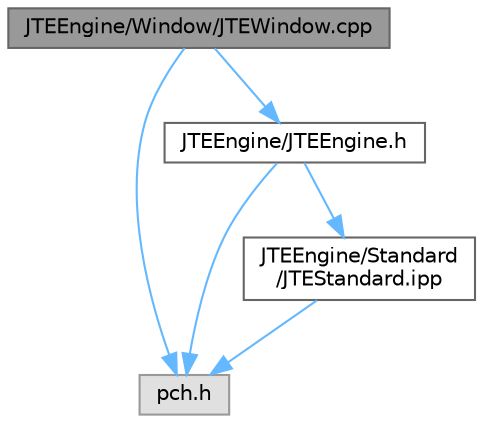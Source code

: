 digraph "JTEEngine/Window/JTEWindow.cpp"
{
 // LATEX_PDF_SIZE
  bgcolor="transparent";
  edge [fontname=Helvetica,fontsize=10,labelfontname=Helvetica,labelfontsize=10];
  node [fontname=Helvetica,fontsize=10,shape=box,height=0.2,width=0.4];
  Node1 [id="Node000001",label="JTEEngine/Window/JTEWindow.cpp",height=0.2,width=0.4,color="gray40", fillcolor="grey60", style="filled", fontcolor="black",tooltip=" "];
  Node1 -> Node2 [id="edge1_Node000001_Node000002",color="steelblue1",style="solid",tooltip=" "];
  Node2 [id="Node000002",label="pch.h",height=0.2,width=0.4,color="grey60", fillcolor="#E0E0E0", style="filled",tooltip=" "];
  Node1 -> Node3 [id="edge2_Node000001_Node000003",color="steelblue1",style="solid",tooltip=" "];
  Node3 [id="Node000003",label="JTEEngine/JTEEngine.h",height=0.2,width=0.4,color="grey40", fillcolor="white", style="filled",URL="$_j_t_e_engine_8h.html",tooltip=" "];
  Node3 -> Node2 [id="edge3_Node000003_Node000002",color="steelblue1",style="solid",tooltip=" "];
  Node3 -> Node4 [id="edge4_Node000003_Node000004",color="steelblue1",style="solid",tooltip=" "];
  Node4 [id="Node000004",label="JTEEngine/Standard\l/JTEStandard.ipp",height=0.2,width=0.4,color="grey40", fillcolor="white", style="filled",URL="$_j_t_e_standard_8ipp.html",tooltip=" "];
  Node4 -> Node2 [id="edge5_Node000004_Node000002",color="steelblue1",style="solid",tooltip=" "];
}
